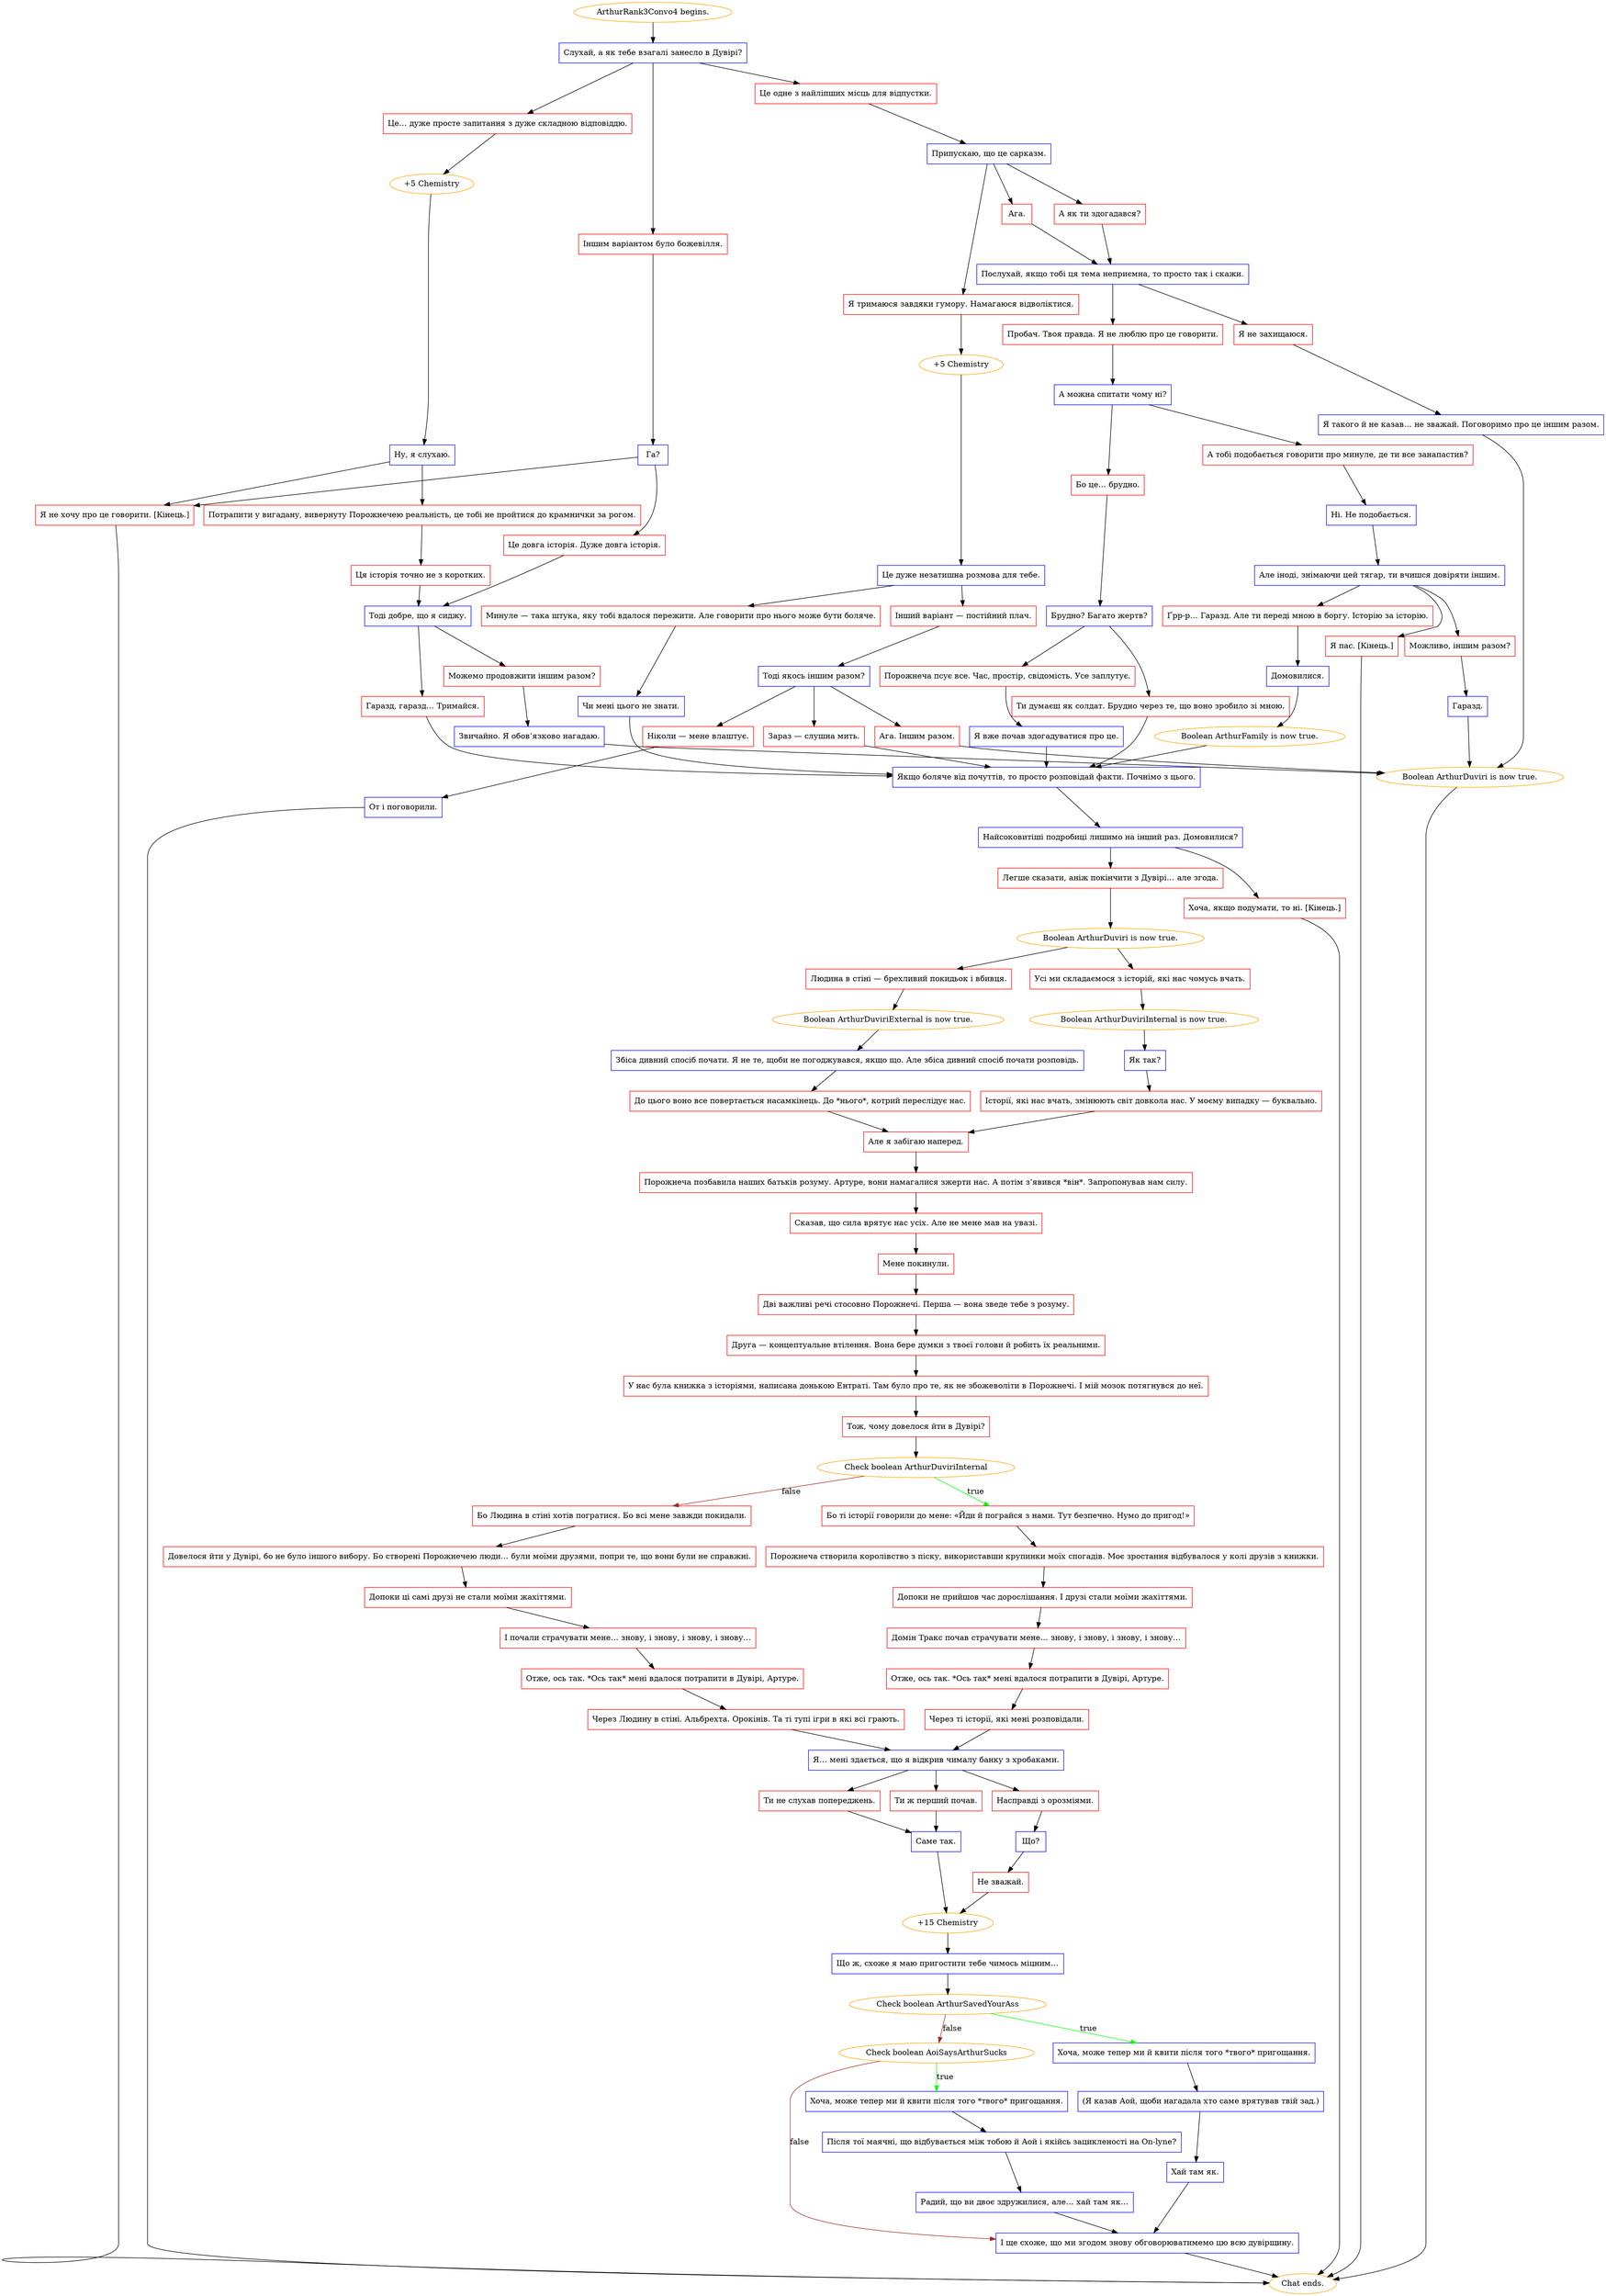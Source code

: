 digraph {
	"ArthurRank3Convo4 begins." [color=orange];
		"ArthurRank3Convo4 begins." -> j2033704345;
	j2033704345 [label="Слухай, а як тебе взагалі занесло в Дувірі?",shape=box,color=blue];
		j2033704345 -> j185893117;
		j2033704345 -> j2191579803;
		j2033704345 -> j1999560476;
	j185893117 [label="Це… дуже просте запитання з дуже складною відповіддю.",shape=box,color=red];
		j185893117 -> j1184667322;
	j2191579803 [label="Іншим варіантом було божевілля.",shape=box,color=red];
		j2191579803 -> j3205975957;
	j1999560476 [label="Це одне з найліпших місць для відпустки.",shape=box,color=red];
		j1999560476 -> j2095823266;
	j1184667322 [label="+5 Chemistry",color=orange];
		j1184667322 -> j277084766;
	j3205975957 [label="Га?",shape=box,color=blue];
		j3205975957 -> j69807266;
		j3205975957 -> j3712136445;
	j2095823266 [label="Припускаю, що це сарказм.",shape=box,color=blue];
		j2095823266 -> j3946122095;
		j2095823266 -> j733170073;
		j2095823266 -> j3200260011;
	j277084766 [label="Ну, я слухаю.",shape=box,color=blue];
		j277084766 -> j1853939533;
		j277084766 -> j3712136445;
	j69807266 [label="Це довга історія. Дуже довга історія.",shape=box,color=red];
		j69807266 -> j2502130278;
	j3712136445 [label="Я не хочу про це говорити. [Кінець.]",shape=box,color=red];
		j3712136445 -> "Chat ends.";
	j3946122095 [label="Я тримаюся завдяки гумору. Намагаюся відволіктися.",shape=box,color=red];
		j3946122095 -> j2594908438;
	j733170073 [label="Ага.",shape=box,color=red];
		j733170073 -> j2708683833;
	j3200260011 [label="А як ти здогадався?",shape=box,color=red];
		j3200260011 -> j2708683833;
	j1853939533 [label="Потрапити у вигадану, вивернуту Порожнечею реальність, це тобі не пройтися до крамнички за рогом.",shape=box,color=red];
		j1853939533 -> j80660134;
	j2502130278 [label="Тоді добре, що я сиджу.",shape=box,color=blue];
		j2502130278 -> j22779624;
		j2502130278 -> j3956354869;
	"Chat ends." [color=orange];
	j2594908438 [label="+5 Chemistry",color=orange];
		j2594908438 -> j3121753861;
	j2708683833 [label="Послухай, якщо тобі ця тема неприємна, то просто так і скажи.",shape=box,color=blue];
		j2708683833 -> j240582769;
		j2708683833 -> j175945531;
	j80660134 [label="Ця історія точно не з коротких.",shape=box,color=red];
		j80660134 -> j2502130278;
	j22779624 [label="Гаразд, гаразд… Тримайся.",shape=box,color=red];
		j22779624 -> j524059281;
	j3956354869 [label="Можемо продовжити іншим разом?",shape=box,color=red];
		j3956354869 -> j3599792980;
	j3121753861 [label="Це дуже незатишна розмова для тебе.",shape=box,color=blue];
		j3121753861 -> j3126923364;
		j3121753861 -> j4280964345;
	j240582769 [label="Пробач. Твоя правда. Я не люблю про це говорити.",shape=box,color=red];
		j240582769 -> j3352697222;
	j175945531 [label="Я не захищаюся.",shape=box,color=red];
		j175945531 -> j3600746357;
	j524059281 [label="Якщо боляче від почуттів, то просто розповідай факти. Почнімо з цього.",shape=box,color=blue];
		j524059281 -> j3677547886;
	j3599792980 [label="Звичайно. Я обов’язково нагадаю.",shape=box,color=blue];
		j3599792980 -> j1992354670;
	j3126923364 [label="Минуле — така штука, яку тобі вдалося пережити. Але говорити про нього може бути боляче.",shape=box,color=red];
		j3126923364 -> j903762213;
	j4280964345 [label="Інший варіант — постійний плач.",shape=box,color=red];
		j4280964345 -> j1135842728;
	j3352697222 [label="А можна спитати чому ні?",shape=box,color=blue];
		j3352697222 -> j4228756704;
		j3352697222 -> j2544718856;
	j3600746357 [label="Я такого й не казав… не зважай. Поговоримо про це іншим разом.",shape=box,color=blue];
		j3600746357 -> j1992354670;
	j3677547886 [label="Найсоковитіші подробиці лишимо на інший раз. Домовилися?",shape=box,color=blue];
		j3677547886 -> j1575727064;
		j3677547886 -> j2416209658;
	j1992354670 [label="Boolean ArthurDuviri is now true.",color=orange];
		j1992354670 -> "Chat ends.";
	j903762213 [label="Чи мені цього не знати.",shape=box,color=blue];
		j903762213 -> j524059281;
	j1135842728 [label="Тоді якось іншим разом?",shape=box,color=blue];
		j1135842728 -> j2583523128;
		j1135842728 -> j227300864;
		j1135842728 -> j3999353802;
	j4228756704 [label="Бо це… брудно.",shape=box,color=red];
		j4228756704 -> j4067978767;
	j2544718856 [label="А тобі подобається говорити про минуле, де ти все занапастив?",shape=box,color=red];
		j2544718856 -> j266326967;
	j1575727064 [label="Легше сказати, аніж покінчити з Дувірі… але згода.",shape=box,color=red];
		j1575727064 -> j2288046648;
	j2416209658 [label="Хоча, якщо подумати, то ні. [Кінець.]",shape=box,color=red];
		j2416209658 -> "Chat ends.";
	j2583523128 [label="Зараз — слушна мить.",shape=box,color=red];
		j2583523128 -> j524059281;
	j227300864 [label="Ага. Іншим разом.",shape=box,color=red];
		j227300864 -> j1992354670;
	j3999353802 [label="Ніколи — мене влаштує.",shape=box,color=red];
		j3999353802 -> j1268289762;
	j4067978767 [label="Брудно? Багато жертв?",shape=box,color=blue];
		j4067978767 -> j2740989777;
		j4067978767 -> j963636257;
	j266326967 [label="Ні. Не подобається.",shape=box,color=blue];
		j266326967 -> j3257070125;
	j2288046648 [label="Boolean ArthurDuviri is now true.",color=orange];
		j2288046648 -> j1359127305;
		j2288046648 -> j1468087799;
	j1268289762 [label="От і поговорили.",shape=box,color=blue];
		j1268289762 -> "Chat ends.";
	j2740989777 [label="Порожнеча псує все. Час, простір, свідомість. Усе заплутує.",shape=box,color=red];
		j2740989777 -> j1381299868;
	j963636257 [label="Ти думаєш як солдат. Брудно через те, що воно зробило зі мною.",shape=box,color=red];
		j963636257 -> j524059281;
	j3257070125 [label="Але іноді, знімаючи цей тягар, ти вчишся довіряти іншим.",shape=box,color=blue];
		j3257070125 -> j1925941258;
		j3257070125 -> j1184957268;
		j3257070125 -> j4024950490;
	j1359127305 [label="Усі ми складаємося з історій, які нас чомусь вчать.",shape=box,color=red];
		j1359127305 -> j3129610116;
	j1468087799 [label="Людина в стіні — брехливий покидьок і вбивця.",shape=box,color=red];
		j1468087799 -> j2882319513;
	j1381299868 [label="Я вже почав здогадуватися про це.",shape=box,color=blue];
		j1381299868 -> j524059281;
	j1925941258 [label="Ґрр-р… Гаразд. Але ти переді мною в боргу. Історію за історію.",shape=box,color=red];
		j1925941258 -> j3522920478;
	j1184957268 [label="Можливо, іншим разом?",shape=box,color=red];
		j1184957268 -> j3240999093;
	j4024950490 [label="Я пас. [Кінець.]",shape=box,color=red];
		j4024950490 -> "Chat ends.";
	j3129610116 [label="Boolean ArthurDuviriInternal is now true.",color=orange];
		j3129610116 -> j2006667806;
	j2882319513 [label="Boolean ArthurDuviriExternal is now true.",color=orange];
		j2882319513 -> j3356254408;
	j3522920478 [label="Домовилися.",shape=box,color=blue];
		j3522920478 -> j1853219303;
	j3240999093 [label="Гаразд.",shape=box,color=blue];
		j3240999093 -> j1992354670;
	j2006667806 [label="Як так?",shape=box,color=blue];
		j2006667806 -> j2453731042;
	j3356254408 [label="Збіса дивний спосіб почати. Я не те, щоби не погоджувався, якщо що. Але збіса дивний спосіб почати розповідь.",shape=box,color=blue];
		j3356254408 -> j1030577224;
	j1853219303 [label="Boolean ArthurFamily is now true.",color=orange];
		j1853219303 -> j524059281;
	j2453731042 [label="Історії, які нас вчать, змінюють світ довкола нас. У моєму випадку — буквально.",shape=box,color=red];
		j2453731042 -> j3264046874;
	j1030577224 [label="До цього воно все повертається насамкінець. До *нього*, котрий переслідує нас.",shape=box,color=red];
		j1030577224 -> j3264046874;
	j3264046874 [label="Але я забігаю наперед.",shape=box,color=red];
		j3264046874 -> j1117199148;
	j1117199148 [label="Порожнеча позбавила наших батьків розуму. Артуре, вони намагалися зжерти нас. А потім з’явився *він*. Запропонував нам силу.",shape=box,color=red];
		j1117199148 -> j2414240221;
	j2414240221 [label="Сказав, що сила врятує нас усіх. Але не мене мав на увазі.",shape=box,color=red];
		j2414240221 -> j3479032256;
	j3479032256 [label="Мене покинули.",shape=box,color=red];
		j3479032256 -> j1311314978;
	j1311314978 [label="Дві важливі речі стосовно Порожнечі. Перша — вона зведе тебе з розуму.",shape=box,color=red];
		j1311314978 -> j2172139964;
	j2172139964 [label="Друга — концептуальне втілення. Вона бере думки з твоєї голови й робить їх реальними.",shape=box,color=red];
		j2172139964 -> j1753107797;
	j1753107797 [label="У нас була книжка з історіями, написана донькою Ентраті. Там було про те, як не збожеволіти в Порожнечі. І мій мозок потягнувся до неї.",shape=box,color=red];
		j1753107797 -> j989989538;
	j989989538 [label="Тож, чому довелося йти в Дувірі?",shape=box,color=red];
		j989989538 -> j3129190836;
	j3129190836 [label="Check boolean ArthurDuviriInternal",color=orange];
		j3129190836 -> j3323692671 [label=true,color=green];
		j3129190836 -> j4108816399 [label=false,color=brown];
	j3323692671 [label="Бо ті історії говорили до мене: «Йди й пограйся з нами. Тут безпечно. Нумо до пригод!»",shape=box,color=red];
		j3323692671 -> j4146483259;
	j4108816399 [label="Бо Людина в стіні хотів погратися. Бо всі мене завжди покидали.",shape=box,color=red];
		j4108816399 -> j114284076;
	j4146483259 [label="Порожнеча створила королівство з піску, використавши крупинки моїх спогадів. Моє зростання відбувалося у колі друзів з книжки.",shape=box,color=red];
		j4146483259 -> j436882652;
	j114284076 [label="Довелося йти у Дувірі, бо не було іншого вибору. Бо створені Порожнечею люди… були моїми друзями, попри те, що вони були не справжні.",shape=box,color=red];
		j114284076 -> j4275429187;
	j436882652 [label="Допоки не прийшов час дорослішання. І друзі стали моїми жахіттями.",shape=box,color=red];
		j436882652 -> j3093561121;
	j4275429187 [label="Допоки ці самі друзі не стали моїми жахіттями.",shape=box,color=red];
		j4275429187 -> j4091672367;
	j3093561121 [label="Домін Тракс почав страчувати мене… знову, і знову, і знову, і знову…",shape=box,color=red];
		j3093561121 -> j1136368254;
	j4091672367 [label="І почали страчувати мене… знову, і знову, і знову, і знову…",shape=box,color=red];
		j4091672367 -> j372393279;
	j1136368254 [label="Отже, ось так. *Ось так* мені вдалося потрапити в Дувірі, Артуре.",shape=box,color=red];
		j1136368254 -> j2881940925;
	j372393279 [label="Отже, ось так. *Ось так* мені вдалося потрапити в Дувірі, Артуре.",shape=box,color=red];
		j372393279 -> j364288855;
	j2881940925 [label="Через ті історії, які мені розповідали.",shape=box,color=red];
		j2881940925 -> j3858172220;
	j364288855 [label="Через Людину в стіні. Альбрехта. Орокінів. Та ті тупі ігри в які всі грають.",shape=box,color=red];
		j364288855 -> j3858172220;
	j3858172220 [label="Я… мені здається, що я відкрив чималу банку з хробаками.",shape=box,color=blue];
		j3858172220 -> j1941921722;
		j3858172220 -> j107029651;
		j3858172220 -> j3822876789;
	j1941921722 [label="Насправді з орозміями.",shape=box,color=red];
		j1941921722 -> j2118934407;
	j107029651 [label="Ти ж перший почав.",shape=box,color=red];
		j107029651 -> j2157972095;
	j3822876789 [label="Ти не слухав попереджень.",shape=box,color=red];
		j3822876789 -> j2157972095;
	j2118934407 [label="Що?",shape=box,color=blue];
		j2118934407 -> j2045110965;
	j2157972095 [label="Саме так.",shape=box,color=blue];
		j2157972095 -> j3925113157;
	j2045110965 [label="Не зважай.",shape=box,color=red];
		j2045110965 -> j3925113157;
	j3925113157 [label="+15 Chemistry",color=orange];
		j3925113157 -> j2444941885;
	j2444941885 [label="Що ж, схоже я маю пригостити тебе чимось міцним…",shape=box,color=blue];
		j2444941885 -> j3425600581;
	j3425600581 [label="Check boolean ArthurSavedYourAss",color=orange];
		j3425600581 -> j4033087835 [label=true,color=green];
		j3425600581 -> j75274710 [label=false,color=brown];
	j4033087835 [label="Хоча, може тепер ми й квити після того *твого* пригощання.",shape=box,color=blue];
		j4033087835 -> j1917781665;
	j75274710 [label="Check boolean AoiSaysArthurSucks",color=orange];
		j75274710 -> j2651640653 [label=true,color=green];
		j75274710 -> j3976962254 [label=false,color=brown];
	j1917781665 [label="(Я казав Аой, щоби нагадала хто саме врятував твій зад.)",shape=box,color=blue];
		j1917781665 -> j1797946656;
	j2651640653 [label="Хоча, може тепер ми й квити після того *твого* пригощання.",shape=box,color=blue];
		j2651640653 -> j2234744152;
	j3976962254 [label="І ще схоже, що ми згодом знову обговорюватимемо цю всю дувірщину.",shape=box,color=blue];
		j3976962254 -> "Chat ends.";
	j1797946656 [label="Хай там як.",shape=box,color=blue];
		j1797946656 -> j3976962254;
	j2234744152 [label="Після тої маячні, що відбувається між тобою й Аой і якійсь зацикленості на On-lyne?",shape=box,color=blue];
		j2234744152 -> j3471833876;
	j3471833876 [label="Радий, що ви двоє здружилися, але… хай там як…",shape=box,color=blue];
		j3471833876 -> j3976962254;
}